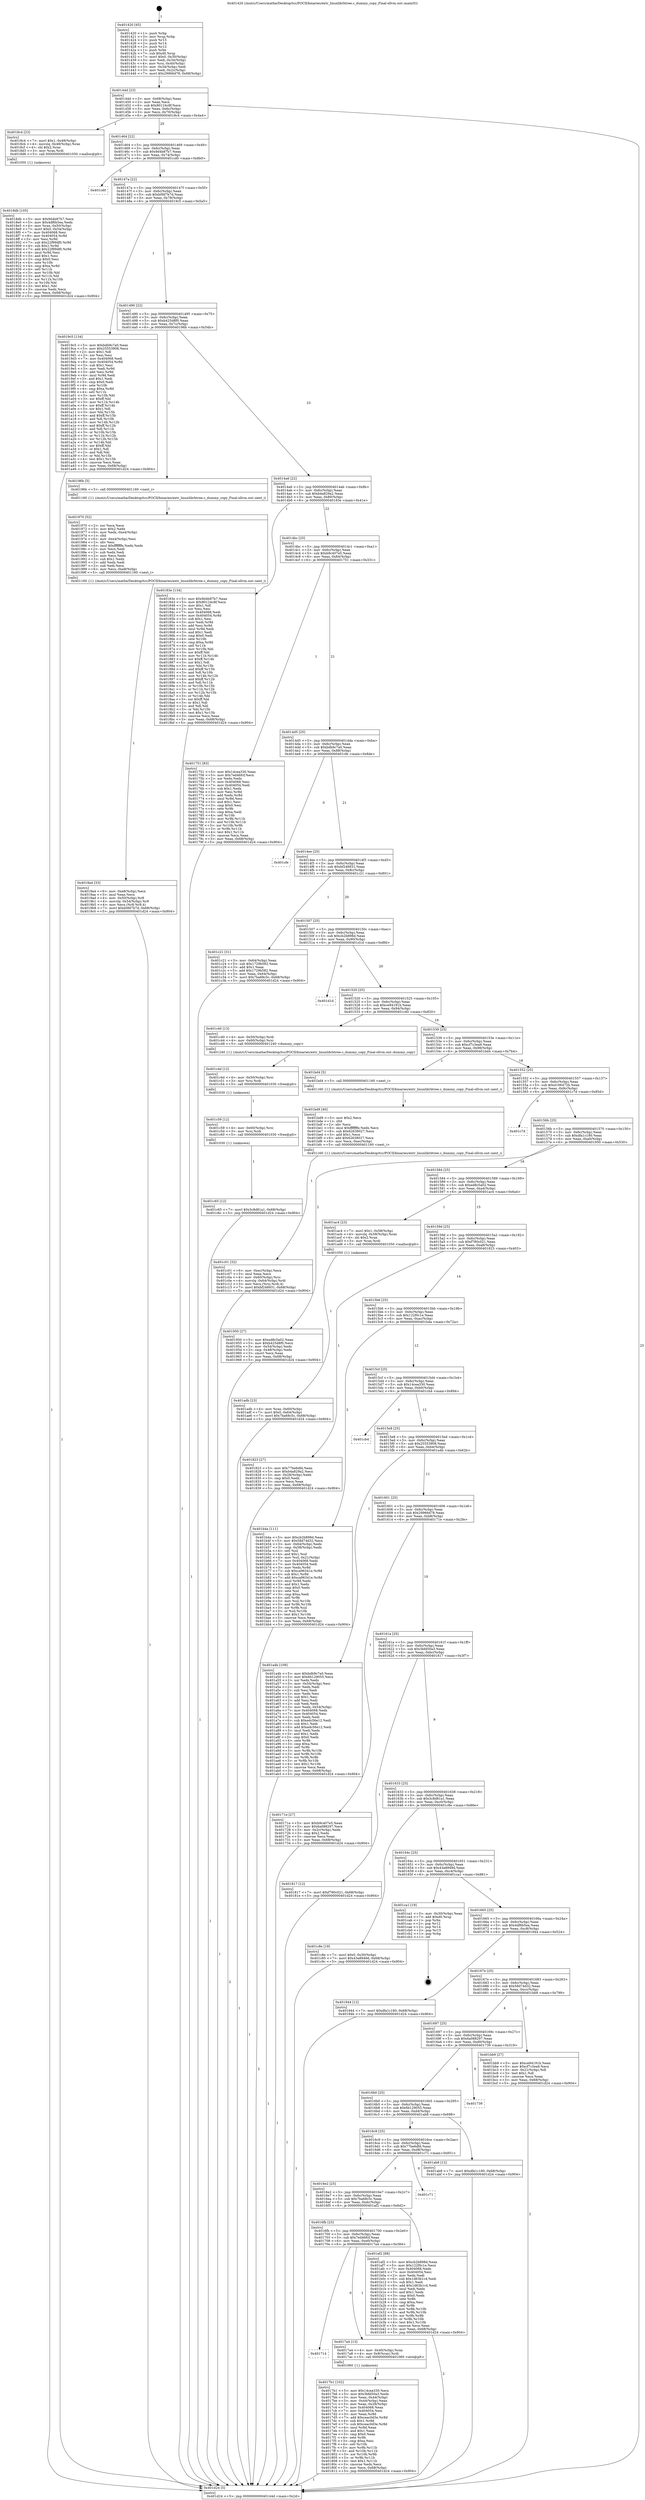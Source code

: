 digraph "0x401420" {
  label = "0x401420 (/mnt/c/Users/mathe/Desktop/tcc/POCII/binaries/extr_linuxlibrbtree.c_dummy_copy_Final-ollvm.out::main(0))"
  labelloc = "t"
  node[shape=record]

  Entry [label="",width=0.3,height=0.3,shape=circle,fillcolor=black,style=filled]
  "0x40144d" [label="{
     0x40144d [23]\l
     | [instrs]\l
     &nbsp;&nbsp;0x40144d \<+3\>: mov -0x68(%rbp),%eax\l
     &nbsp;&nbsp;0x401450 \<+2\>: mov %eax,%ecx\l
     &nbsp;&nbsp;0x401452 \<+6\>: sub $0x80124c8f,%ecx\l
     &nbsp;&nbsp;0x401458 \<+3\>: mov %eax,-0x6c(%rbp)\l
     &nbsp;&nbsp;0x40145b \<+3\>: mov %ecx,-0x70(%rbp)\l
     &nbsp;&nbsp;0x40145e \<+6\>: je 00000000004018c4 \<main+0x4a4\>\l
  }"]
  "0x4018c4" [label="{
     0x4018c4 [23]\l
     | [instrs]\l
     &nbsp;&nbsp;0x4018c4 \<+7\>: movl $0x1,-0x48(%rbp)\l
     &nbsp;&nbsp;0x4018cb \<+4\>: movslq -0x48(%rbp),%rax\l
     &nbsp;&nbsp;0x4018cf \<+4\>: shl $0x2,%rax\l
     &nbsp;&nbsp;0x4018d3 \<+3\>: mov %rax,%rdi\l
     &nbsp;&nbsp;0x4018d6 \<+5\>: call 0000000000401050 \<malloc@plt\>\l
     | [calls]\l
     &nbsp;&nbsp;0x401050 \{1\} (unknown)\l
  }"]
  "0x401464" [label="{
     0x401464 [22]\l
     | [instrs]\l
     &nbsp;&nbsp;0x401464 \<+5\>: jmp 0000000000401469 \<main+0x49\>\l
     &nbsp;&nbsp;0x401469 \<+3\>: mov -0x6c(%rbp),%eax\l
     &nbsp;&nbsp;0x40146c \<+5\>: sub $0x9d4b87b7,%eax\l
     &nbsp;&nbsp;0x401471 \<+3\>: mov %eax,-0x74(%rbp)\l
     &nbsp;&nbsp;0x401474 \<+6\>: je 0000000000401cd0 \<main+0x8b0\>\l
  }"]
  Exit [label="",width=0.3,height=0.3,shape=circle,fillcolor=black,style=filled,peripheries=2]
  "0x401cd0" [label="{
     0x401cd0\l
  }", style=dashed]
  "0x40147a" [label="{
     0x40147a [22]\l
     | [instrs]\l
     &nbsp;&nbsp;0x40147a \<+5\>: jmp 000000000040147f \<main+0x5f\>\l
     &nbsp;&nbsp;0x40147f \<+3\>: mov -0x6c(%rbp),%eax\l
     &nbsp;&nbsp;0x401482 \<+5\>: sub $0xb0fd7b7d,%eax\l
     &nbsp;&nbsp;0x401487 \<+3\>: mov %eax,-0x78(%rbp)\l
     &nbsp;&nbsp;0x40148a \<+6\>: je 00000000004019c5 \<main+0x5a5\>\l
  }"]
  "0x401c65" [label="{
     0x401c65 [12]\l
     | [instrs]\l
     &nbsp;&nbsp;0x401c65 \<+7\>: movl $0x3c8d81a1,-0x68(%rbp)\l
     &nbsp;&nbsp;0x401c6c \<+5\>: jmp 0000000000401d24 \<main+0x904\>\l
  }"]
  "0x4019c5" [label="{
     0x4019c5 [134]\l
     | [instrs]\l
     &nbsp;&nbsp;0x4019c5 \<+5\>: mov $0xbdb9c7a0,%eax\l
     &nbsp;&nbsp;0x4019ca \<+5\>: mov $0x25553908,%ecx\l
     &nbsp;&nbsp;0x4019cf \<+2\>: mov $0x1,%dl\l
     &nbsp;&nbsp;0x4019d1 \<+2\>: xor %esi,%esi\l
     &nbsp;&nbsp;0x4019d3 \<+7\>: mov 0x404068,%edi\l
     &nbsp;&nbsp;0x4019da \<+8\>: mov 0x404054,%r8d\l
     &nbsp;&nbsp;0x4019e2 \<+3\>: sub $0x1,%esi\l
     &nbsp;&nbsp;0x4019e5 \<+3\>: mov %edi,%r9d\l
     &nbsp;&nbsp;0x4019e8 \<+3\>: add %esi,%r9d\l
     &nbsp;&nbsp;0x4019eb \<+4\>: imul %r9d,%edi\l
     &nbsp;&nbsp;0x4019ef \<+3\>: and $0x1,%edi\l
     &nbsp;&nbsp;0x4019f2 \<+3\>: cmp $0x0,%edi\l
     &nbsp;&nbsp;0x4019f5 \<+4\>: sete %r10b\l
     &nbsp;&nbsp;0x4019f9 \<+4\>: cmp $0xa,%r8d\l
     &nbsp;&nbsp;0x4019fd \<+4\>: setl %r11b\l
     &nbsp;&nbsp;0x401a01 \<+3\>: mov %r10b,%bl\l
     &nbsp;&nbsp;0x401a04 \<+3\>: xor $0xff,%bl\l
     &nbsp;&nbsp;0x401a07 \<+3\>: mov %r11b,%r14b\l
     &nbsp;&nbsp;0x401a0a \<+4\>: xor $0xff,%r14b\l
     &nbsp;&nbsp;0x401a0e \<+3\>: xor $0x1,%dl\l
     &nbsp;&nbsp;0x401a11 \<+3\>: mov %bl,%r15b\l
     &nbsp;&nbsp;0x401a14 \<+4\>: and $0xff,%r15b\l
     &nbsp;&nbsp;0x401a18 \<+3\>: and %dl,%r10b\l
     &nbsp;&nbsp;0x401a1b \<+3\>: mov %r14b,%r12b\l
     &nbsp;&nbsp;0x401a1e \<+4\>: and $0xff,%r12b\l
     &nbsp;&nbsp;0x401a22 \<+3\>: and %dl,%r11b\l
     &nbsp;&nbsp;0x401a25 \<+3\>: or %r10b,%r15b\l
     &nbsp;&nbsp;0x401a28 \<+3\>: or %r11b,%r12b\l
     &nbsp;&nbsp;0x401a2b \<+3\>: xor %r12b,%r15b\l
     &nbsp;&nbsp;0x401a2e \<+3\>: or %r14b,%bl\l
     &nbsp;&nbsp;0x401a31 \<+3\>: xor $0xff,%bl\l
     &nbsp;&nbsp;0x401a34 \<+3\>: or $0x1,%dl\l
     &nbsp;&nbsp;0x401a37 \<+2\>: and %dl,%bl\l
     &nbsp;&nbsp;0x401a39 \<+3\>: or %bl,%r15b\l
     &nbsp;&nbsp;0x401a3c \<+4\>: test $0x1,%r15b\l
     &nbsp;&nbsp;0x401a40 \<+3\>: cmovne %ecx,%eax\l
     &nbsp;&nbsp;0x401a43 \<+3\>: mov %eax,-0x68(%rbp)\l
     &nbsp;&nbsp;0x401a46 \<+5\>: jmp 0000000000401d24 \<main+0x904\>\l
  }"]
  "0x401490" [label="{
     0x401490 [22]\l
     | [instrs]\l
     &nbsp;&nbsp;0x401490 \<+5\>: jmp 0000000000401495 \<main+0x75\>\l
     &nbsp;&nbsp;0x401495 \<+3\>: mov -0x6c(%rbp),%eax\l
     &nbsp;&nbsp;0x401498 \<+5\>: sub $0xb425d8f0,%eax\l
     &nbsp;&nbsp;0x40149d \<+3\>: mov %eax,-0x7c(%rbp)\l
     &nbsp;&nbsp;0x4014a0 \<+6\>: je 000000000040196b \<main+0x54b\>\l
  }"]
  "0x401c59" [label="{
     0x401c59 [12]\l
     | [instrs]\l
     &nbsp;&nbsp;0x401c59 \<+4\>: mov -0x60(%rbp),%rsi\l
     &nbsp;&nbsp;0x401c5d \<+3\>: mov %rsi,%rdi\l
     &nbsp;&nbsp;0x401c60 \<+5\>: call 0000000000401030 \<free@plt\>\l
     | [calls]\l
     &nbsp;&nbsp;0x401030 \{1\} (unknown)\l
  }"]
  "0x40196b" [label="{
     0x40196b [5]\l
     | [instrs]\l
     &nbsp;&nbsp;0x40196b \<+5\>: call 0000000000401160 \<next_i\>\l
     | [calls]\l
     &nbsp;&nbsp;0x401160 \{1\} (/mnt/c/Users/mathe/Desktop/tcc/POCII/binaries/extr_linuxlibrbtree.c_dummy_copy_Final-ollvm.out::next_i)\l
  }"]
  "0x4014a6" [label="{
     0x4014a6 [22]\l
     | [instrs]\l
     &nbsp;&nbsp;0x4014a6 \<+5\>: jmp 00000000004014ab \<main+0x8b\>\l
     &nbsp;&nbsp;0x4014ab \<+3\>: mov -0x6c(%rbp),%eax\l
     &nbsp;&nbsp;0x4014ae \<+5\>: sub $0xb4a829a2,%eax\l
     &nbsp;&nbsp;0x4014b3 \<+3\>: mov %eax,-0x80(%rbp)\l
     &nbsp;&nbsp;0x4014b6 \<+6\>: je 000000000040183e \<main+0x41e\>\l
  }"]
  "0x401c4d" [label="{
     0x401c4d [12]\l
     | [instrs]\l
     &nbsp;&nbsp;0x401c4d \<+4\>: mov -0x50(%rbp),%rsi\l
     &nbsp;&nbsp;0x401c51 \<+3\>: mov %rsi,%rdi\l
     &nbsp;&nbsp;0x401c54 \<+5\>: call 0000000000401030 \<free@plt\>\l
     | [calls]\l
     &nbsp;&nbsp;0x401030 \{1\} (unknown)\l
  }"]
  "0x40183e" [label="{
     0x40183e [134]\l
     | [instrs]\l
     &nbsp;&nbsp;0x40183e \<+5\>: mov $0x9d4b87b7,%eax\l
     &nbsp;&nbsp;0x401843 \<+5\>: mov $0x80124c8f,%ecx\l
     &nbsp;&nbsp;0x401848 \<+2\>: mov $0x1,%dl\l
     &nbsp;&nbsp;0x40184a \<+2\>: xor %esi,%esi\l
     &nbsp;&nbsp;0x40184c \<+7\>: mov 0x404068,%edi\l
     &nbsp;&nbsp;0x401853 \<+8\>: mov 0x404054,%r8d\l
     &nbsp;&nbsp;0x40185b \<+3\>: sub $0x1,%esi\l
     &nbsp;&nbsp;0x40185e \<+3\>: mov %edi,%r9d\l
     &nbsp;&nbsp;0x401861 \<+3\>: add %esi,%r9d\l
     &nbsp;&nbsp;0x401864 \<+4\>: imul %r9d,%edi\l
     &nbsp;&nbsp;0x401868 \<+3\>: and $0x1,%edi\l
     &nbsp;&nbsp;0x40186b \<+3\>: cmp $0x0,%edi\l
     &nbsp;&nbsp;0x40186e \<+4\>: sete %r10b\l
     &nbsp;&nbsp;0x401872 \<+4\>: cmp $0xa,%r8d\l
     &nbsp;&nbsp;0x401876 \<+4\>: setl %r11b\l
     &nbsp;&nbsp;0x40187a \<+3\>: mov %r10b,%bl\l
     &nbsp;&nbsp;0x40187d \<+3\>: xor $0xff,%bl\l
     &nbsp;&nbsp;0x401880 \<+3\>: mov %r11b,%r14b\l
     &nbsp;&nbsp;0x401883 \<+4\>: xor $0xff,%r14b\l
     &nbsp;&nbsp;0x401887 \<+3\>: xor $0x1,%dl\l
     &nbsp;&nbsp;0x40188a \<+3\>: mov %bl,%r15b\l
     &nbsp;&nbsp;0x40188d \<+4\>: and $0xff,%r15b\l
     &nbsp;&nbsp;0x401891 \<+3\>: and %dl,%r10b\l
     &nbsp;&nbsp;0x401894 \<+3\>: mov %r14b,%r12b\l
     &nbsp;&nbsp;0x401897 \<+4\>: and $0xff,%r12b\l
     &nbsp;&nbsp;0x40189b \<+3\>: and %dl,%r11b\l
     &nbsp;&nbsp;0x40189e \<+3\>: or %r10b,%r15b\l
     &nbsp;&nbsp;0x4018a1 \<+3\>: or %r11b,%r12b\l
     &nbsp;&nbsp;0x4018a4 \<+3\>: xor %r12b,%r15b\l
     &nbsp;&nbsp;0x4018a7 \<+3\>: or %r14b,%bl\l
     &nbsp;&nbsp;0x4018aa \<+3\>: xor $0xff,%bl\l
     &nbsp;&nbsp;0x4018ad \<+3\>: or $0x1,%dl\l
     &nbsp;&nbsp;0x4018b0 \<+2\>: and %dl,%bl\l
     &nbsp;&nbsp;0x4018b2 \<+3\>: or %bl,%r15b\l
     &nbsp;&nbsp;0x4018b5 \<+4\>: test $0x1,%r15b\l
     &nbsp;&nbsp;0x4018b9 \<+3\>: cmovne %ecx,%eax\l
     &nbsp;&nbsp;0x4018bc \<+3\>: mov %eax,-0x68(%rbp)\l
     &nbsp;&nbsp;0x4018bf \<+5\>: jmp 0000000000401d24 \<main+0x904\>\l
  }"]
  "0x4014bc" [label="{
     0x4014bc [25]\l
     | [instrs]\l
     &nbsp;&nbsp;0x4014bc \<+5\>: jmp 00000000004014c1 \<main+0xa1\>\l
     &nbsp;&nbsp;0x4014c1 \<+3\>: mov -0x6c(%rbp),%eax\l
     &nbsp;&nbsp;0x4014c4 \<+5\>: sub $0xb9c407e5,%eax\l
     &nbsp;&nbsp;0x4014c9 \<+6\>: mov %eax,-0x84(%rbp)\l
     &nbsp;&nbsp;0x4014cf \<+6\>: je 0000000000401751 \<main+0x331\>\l
  }"]
  "0x401c01" [label="{
     0x401c01 [32]\l
     | [instrs]\l
     &nbsp;&nbsp;0x401c01 \<+6\>: mov -0xec(%rbp),%ecx\l
     &nbsp;&nbsp;0x401c07 \<+3\>: imul %eax,%ecx\l
     &nbsp;&nbsp;0x401c0a \<+4\>: mov -0x60(%rbp),%rsi\l
     &nbsp;&nbsp;0x401c0e \<+4\>: movslq -0x64(%rbp),%rdi\l
     &nbsp;&nbsp;0x401c12 \<+3\>: mov %ecx,(%rsi,%rdi,4)\l
     &nbsp;&nbsp;0x401c15 \<+7\>: movl $0xbf248931,-0x68(%rbp)\l
     &nbsp;&nbsp;0x401c1c \<+5\>: jmp 0000000000401d24 \<main+0x904\>\l
  }"]
  "0x401751" [label="{
     0x401751 [83]\l
     | [instrs]\l
     &nbsp;&nbsp;0x401751 \<+5\>: mov $0x14cea330,%eax\l
     &nbsp;&nbsp;0x401756 \<+5\>: mov $0x7ed46fcf,%ecx\l
     &nbsp;&nbsp;0x40175b \<+2\>: xor %edx,%edx\l
     &nbsp;&nbsp;0x40175d \<+7\>: mov 0x404068,%esi\l
     &nbsp;&nbsp;0x401764 \<+7\>: mov 0x404054,%edi\l
     &nbsp;&nbsp;0x40176b \<+3\>: sub $0x1,%edx\l
     &nbsp;&nbsp;0x40176e \<+3\>: mov %esi,%r8d\l
     &nbsp;&nbsp;0x401771 \<+3\>: add %edx,%r8d\l
     &nbsp;&nbsp;0x401774 \<+4\>: imul %r8d,%esi\l
     &nbsp;&nbsp;0x401778 \<+3\>: and $0x1,%esi\l
     &nbsp;&nbsp;0x40177b \<+3\>: cmp $0x0,%esi\l
     &nbsp;&nbsp;0x40177e \<+4\>: sete %r9b\l
     &nbsp;&nbsp;0x401782 \<+3\>: cmp $0xa,%edi\l
     &nbsp;&nbsp;0x401785 \<+4\>: setl %r10b\l
     &nbsp;&nbsp;0x401789 \<+3\>: mov %r9b,%r11b\l
     &nbsp;&nbsp;0x40178c \<+3\>: and %r10b,%r11b\l
     &nbsp;&nbsp;0x40178f \<+3\>: xor %r10b,%r9b\l
     &nbsp;&nbsp;0x401792 \<+3\>: or %r9b,%r11b\l
     &nbsp;&nbsp;0x401795 \<+4\>: test $0x1,%r11b\l
     &nbsp;&nbsp;0x401799 \<+3\>: cmovne %ecx,%eax\l
     &nbsp;&nbsp;0x40179c \<+3\>: mov %eax,-0x68(%rbp)\l
     &nbsp;&nbsp;0x40179f \<+5\>: jmp 0000000000401d24 \<main+0x904\>\l
  }"]
  "0x4014d5" [label="{
     0x4014d5 [25]\l
     | [instrs]\l
     &nbsp;&nbsp;0x4014d5 \<+5\>: jmp 00000000004014da \<main+0xba\>\l
     &nbsp;&nbsp;0x4014da \<+3\>: mov -0x6c(%rbp),%eax\l
     &nbsp;&nbsp;0x4014dd \<+5\>: sub $0xbdb9c7a0,%eax\l
     &nbsp;&nbsp;0x4014e2 \<+6\>: mov %eax,-0x88(%rbp)\l
     &nbsp;&nbsp;0x4014e8 \<+6\>: je 0000000000401cfe \<main+0x8de\>\l
  }"]
  "0x401bd9" [label="{
     0x401bd9 [40]\l
     | [instrs]\l
     &nbsp;&nbsp;0x401bd9 \<+5\>: mov $0x2,%ecx\l
     &nbsp;&nbsp;0x401bde \<+1\>: cltd\l
     &nbsp;&nbsp;0x401bdf \<+2\>: idiv %ecx\l
     &nbsp;&nbsp;0x401be1 \<+6\>: imul $0xfffffffe,%edx,%ecx\l
     &nbsp;&nbsp;0x401be7 \<+6\>: sub $0x62638027,%ecx\l
     &nbsp;&nbsp;0x401bed \<+3\>: add $0x1,%ecx\l
     &nbsp;&nbsp;0x401bf0 \<+6\>: add $0x62638027,%ecx\l
     &nbsp;&nbsp;0x401bf6 \<+6\>: mov %ecx,-0xec(%rbp)\l
     &nbsp;&nbsp;0x401bfc \<+5\>: call 0000000000401160 \<next_i\>\l
     | [calls]\l
     &nbsp;&nbsp;0x401160 \{1\} (/mnt/c/Users/mathe/Desktop/tcc/POCII/binaries/extr_linuxlibrbtree.c_dummy_copy_Final-ollvm.out::next_i)\l
  }"]
  "0x401cfe" [label="{
     0x401cfe\l
  }", style=dashed]
  "0x4014ee" [label="{
     0x4014ee [25]\l
     | [instrs]\l
     &nbsp;&nbsp;0x4014ee \<+5\>: jmp 00000000004014f3 \<main+0xd3\>\l
     &nbsp;&nbsp;0x4014f3 \<+3\>: mov -0x6c(%rbp),%eax\l
     &nbsp;&nbsp;0x4014f6 \<+5\>: sub $0xbf248931,%eax\l
     &nbsp;&nbsp;0x4014fb \<+6\>: mov %eax,-0x8c(%rbp)\l
     &nbsp;&nbsp;0x401501 \<+6\>: je 0000000000401c21 \<main+0x801\>\l
  }"]
  "0x401adb" [label="{
     0x401adb [23]\l
     | [instrs]\l
     &nbsp;&nbsp;0x401adb \<+4\>: mov %rax,-0x60(%rbp)\l
     &nbsp;&nbsp;0x401adf \<+7\>: movl $0x0,-0x64(%rbp)\l
     &nbsp;&nbsp;0x401ae6 \<+7\>: movl $0x7ba68c5c,-0x68(%rbp)\l
     &nbsp;&nbsp;0x401aed \<+5\>: jmp 0000000000401d24 \<main+0x904\>\l
  }"]
  "0x401c21" [label="{
     0x401c21 [31]\l
     | [instrs]\l
     &nbsp;&nbsp;0x401c21 \<+3\>: mov -0x64(%rbp),%eax\l
     &nbsp;&nbsp;0x401c24 \<+5\>: sub $0x1729b582,%eax\l
     &nbsp;&nbsp;0x401c29 \<+3\>: add $0x1,%eax\l
     &nbsp;&nbsp;0x401c2c \<+5\>: add $0x1729b582,%eax\l
     &nbsp;&nbsp;0x401c31 \<+3\>: mov %eax,-0x64(%rbp)\l
     &nbsp;&nbsp;0x401c34 \<+7\>: movl $0x7ba68c5c,-0x68(%rbp)\l
     &nbsp;&nbsp;0x401c3b \<+5\>: jmp 0000000000401d24 \<main+0x904\>\l
  }"]
  "0x401507" [label="{
     0x401507 [25]\l
     | [instrs]\l
     &nbsp;&nbsp;0x401507 \<+5\>: jmp 000000000040150c \<main+0xec\>\l
     &nbsp;&nbsp;0x40150c \<+3\>: mov -0x6c(%rbp),%eax\l
     &nbsp;&nbsp;0x40150f \<+5\>: sub $0xcb2b898d,%eax\l
     &nbsp;&nbsp;0x401514 \<+6\>: mov %eax,-0x90(%rbp)\l
     &nbsp;&nbsp;0x40151a \<+6\>: je 0000000000401d1d \<main+0x8fd\>\l
  }"]
  "0x4019a4" [label="{
     0x4019a4 [33]\l
     | [instrs]\l
     &nbsp;&nbsp;0x4019a4 \<+6\>: mov -0xe8(%rbp),%ecx\l
     &nbsp;&nbsp;0x4019aa \<+3\>: imul %eax,%ecx\l
     &nbsp;&nbsp;0x4019ad \<+4\>: mov -0x50(%rbp),%r8\l
     &nbsp;&nbsp;0x4019b1 \<+4\>: movslq -0x54(%rbp),%r9\l
     &nbsp;&nbsp;0x4019b5 \<+4\>: mov %ecx,(%r8,%r9,4)\l
     &nbsp;&nbsp;0x4019b9 \<+7\>: movl $0xb0fd7b7d,-0x68(%rbp)\l
     &nbsp;&nbsp;0x4019c0 \<+5\>: jmp 0000000000401d24 \<main+0x904\>\l
  }"]
  "0x401d1d" [label="{
     0x401d1d\l
  }", style=dashed]
  "0x401520" [label="{
     0x401520 [25]\l
     | [instrs]\l
     &nbsp;&nbsp;0x401520 \<+5\>: jmp 0000000000401525 \<main+0x105\>\l
     &nbsp;&nbsp;0x401525 \<+3\>: mov -0x6c(%rbp),%eax\l
     &nbsp;&nbsp;0x401528 \<+5\>: sub $0xce94191b,%eax\l
     &nbsp;&nbsp;0x40152d \<+6\>: mov %eax,-0x94(%rbp)\l
     &nbsp;&nbsp;0x401533 \<+6\>: je 0000000000401c40 \<main+0x820\>\l
  }"]
  "0x401970" [label="{
     0x401970 [52]\l
     | [instrs]\l
     &nbsp;&nbsp;0x401970 \<+2\>: xor %ecx,%ecx\l
     &nbsp;&nbsp;0x401972 \<+5\>: mov $0x2,%edx\l
     &nbsp;&nbsp;0x401977 \<+6\>: mov %edx,-0xe4(%rbp)\l
     &nbsp;&nbsp;0x40197d \<+1\>: cltd\l
     &nbsp;&nbsp;0x40197e \<+6\>: mov -0xe4(%rbp),%esi\l
     &nbsp;&nbsp;0x401984 \<+2\>: idiv %esi\l
     &nbsp;&nbsp;0x401986 \<+6\>: imul $0xfffffffe,%edx,%edx\l
     &nbsp;&nbsp;0x40198c \<+2\>: mov %ecx,%edi\l
     &nbsp;&nbsp;0x40198e \<+2\>: sub %edx,%edi\l
     &nbsp;&nbsp;0x401990 \<+2\>: mov %ecx,%edx\l
     &nbsp;&nbsp;0x401992 \<+3\>: sub $0x1,%edx\l
     &nbsp;&nbsp;0x401995 \<+2\>: add %edx,%edi\l
     &nbsp;&nbsp;0x401997 \<+2\>: sub %edi,%ecx\l
     &nbsp;&nbsp;0x401999 \<+6\>: mov %ecx,-0xe8(%rbp)\l
     &nbsp;&nbsp;0x40199f \<+5\>: call 0000000000401160 \<next_i\>\l
     | [calls]\l
     &nbsp;&nbsp;0x401160 \{1\} (/mnt/c/Users/mathe/Desktop/tcc/POCII/binaries/extr_linuxlibrbtree.c_dummy_copy_Final-ollvm.out::next_i)\l
  }"]
  "0x401c40" [label="{
     0x401c40 [13]\l
     | [instrs]\l
     &nbsp;&nbsp;0x401c40 \<+4\>: mov -0x50(%rbp),%rdi\l
     &nbsp;&nbsp;0x401c44 \<+4\>: mov -0x60(%rbp),%rsi\l
     &nbsp;&nbsp;0x401c48 \<+5\>: call 0000000000401240 \<dummy_copy\>\l
     | [calls]\l
     &nbsp;&nbsp;0x401240 \{1\} (/mnt/c/Users/mathe/Desktop/tcc/POCII/binaries/extr_linuxlibrbtree.c_dummy_copy_Final-ollvm.out::dummy_copy)\l
  }"]
  "0x401539" [label="{
     0x401539 [25]\l
     | [instrs]\l
     &nbsp;&nbsp;0x401539 \<+5\>: jmp 000000000040153e \<main+0x11e\>\l
     &nbsp;&nbsp;0x40153e \<+3\>: mov -0x6c(%rbp),%eax\l
     &nbsp;&nbsp;0x401541 \<+5\>: sub $0xcf7c3ea9,%eax\l
     &nbsp;&nbsp;0x401546 \<+6\>: mov %eax,-0x98(%rbp)\l
     &nbsp;&nbsp;0x40154c \<+6\>: je 0000000000401bd4 \<main+0x7b4\>\l
  }"]
  "0x4018db" [label="{
     0x4018db [105]\l
     | [instrs]\l
     &nbsp;&nbsp;0x4018db \<+5\>: mov $0x9d4b87b7,%ecx\l
     &nbsp;&nbsp;0x4018e0 \<+5\>: mov $0x4df6b5ea,%edx\l
     &nbsp;&nbsp;0x4018e5 \<+4\>: mov %rax,-0x50(%rbp)\l
     &nbsp;&nbsp;0x4018e9 \<+7\>: movl $0x0,-0x54(%rbp)\l
     &nbsp;&nbsp;0x4018f0 \<+7\>: mov 0x404068,%esi\l
     &nbsp;&nbsp;0x4018f7 \<+8\>: mov 0x404054,%r8d\l
     &nbsp;&nbsp;0x4018ff \<+3\>: mov %esi,%r9d\l
     &nbsp;&nbsp;0x401902 \<+7\>: sub $0x22f99df0,%r9d\l
     &nbsp;&nbsp;0x401909 \<+4\>: sub $0x1,%r9d\l
     &nbsp;&nbsp;0x40190d \<+7\>: add $0x22f99df0,%r9d\l
     &nbsp;&nbsp;0x401914 \<+4\>: imul %r9d,%esi\l
     &nbsp;&nbsp;0x401918 \<+3\>: and $0x1,%esi\l
     &nbsp;&nbsp;0x40191b \<+3\>: cmp $0x0,%esi\l
     &nbsp;&nbsp;0x40191e \<+4\>: sete %r10b\l
     &nbsp;&nbsp;0x401922 \<+4\>: cmp $0xa,%r8d\l
     &nbsp;&nbsp;0x401926 \<+4\>: setl %r11b\l
     &nbsp;&nbsp;0x40192a \<+3\>: mov %r10b,%bl\l
     &nbsp;&nbsp;0x40192d \<+3\>: and %r11b,%bl\l
     &nbsp;&nbsp;0x401930 \<+3\>: xor %r11b,%r10b\l
     &nbsp;&nbsp;0x401933 \<+3\>: or %r10b,%bl\l
     &nbsp;&nbsp;0x401936 \<+3\>: test $0x1,%bl\l
     &nbsp;&nbsp;0x401939 \<+3\>: cmovne %edx,%ecx\l
     &nbsp;&nbsp;0x40193c \<+3\>: mov %ecx,-0x68(%rbp)\l
     &nbsp;&nbsp;0x40193f \<+5\>: jmp 0000000000401d24 \<main+0x904\>\l
  }"]
  "0x401bd4" [label="{
     0x401bd4 [5]\l
     | [instrs]\l
     &nbsp;&nbsp;0x401bd4 \<+5\>: call 0000000000401160 \<next_i\>\l
     | [calls]\l
     &nbsp;&nbsp;0x401160 \{1\} (/mnt/c/Users/mathe/Desktop/tcc/POCII/binaries/extr_linuxlibrbtree.c_dummy_copy_Final-ollvm.out::next_i)\l
  }"]
  "0x401552" [label="{
     0x401552 [25]\l
     | [instrs]\l
     &nbsp;&nbsp;0x401552 \<+5\>: jmp 0000000000401557 \<main+0x137\>\l
     &nbsp;&nbsp;0x401557 \<+3\>: mov -0x6c(%rbp),%eax\l
     &nbsp;&nbsp;0x40155a \<+5\>: sub $0xd166472b,%eax\l
     &nbsp;&nbsp;0x40155f \<+6\>: mov %eax,-0x9c(%rbp)\l
     &nbsp;&nbsp;0x401565 \<+6\>: je 0000000000401c7d \<main+0x85d\>\l
  }"]
  "0x4017b1" [label="{
     0x4017b1 [102]\l
     | [instrs]\l
     &nbsp;&nbsp;0x4017b1 \<+5\>: mov $0x14cea330,%ecx\l
     &nbsp;&nbsp;0x4017b6 \<+5\>: mov $0x3bfd50a3,%edx\l
     &nbsp;&nbsp;0x4017bb \<+3\>: mov %eax,-0x44(%rbp)\l
     &nbsp;&nbsp;0x4017be \<+3\>: mov -0x44(%rbp),%eax\l
     &nbsp;&nbsp;0x4017c1 \<+3\>: mov %eax,-0x28(%rbp)\l
     &nbsp;&nbsp;0x4017c4 \<+7\>: mov 0x404068,%eax\l
     &nbsp;&nbsp;0x4017cb \<+7\>: mov 0x404054,%esi\l
     &nbsp;&nbsp;0x4017d2 \<+3\>: mov %eax,%r8d\l
     &nbsp;&nbsp;0x4017d5 \<+7\>: add $0xceac0d3e,%r8d\l
     &nbsp;&nbsp;0x4017dc \<+4\>: sub $0x1,%r8d\l
     &nbsp;&nbsp;0x4017e0 \<+7\>: sub $0xceac0d3e,%r8d\l
     &nbsp;&nbsp;0x4017e7 \<+4\>: imul %r8d,%eax\l
     &nbsp;&nbsp;0x4017eb \<+3\>: and $0x1,%eax\l
     &nbsp;&nbsp;0x4017ee \<+3\>: cmp $0x0,%eax\l
     &nbsp;&nbsp;0x4017f1 \<+4\>: sete %r9b\l
     &nbsp;&nbsp;0x4017f5 \<+3\>: cmp $0xa,%esi\l
     &nbsp;&nbsp;0x4017f8 \<+4\>: setl %r10b\l
     &nbsp;&nbsp;0x4017fc \<+3\>: mov %r9b,%r11b\l
     &nbsp;&nbsp;0x4017ff \<+3\>: and %r10b,%r11b\l
     &nbsp;&nbsp;0x401802 \<+3\>: xor %r10b,%r9b\l
     &nbsp;&nbsp;0x401805 \<+3\>: or %r9b,%r11b\l
     &nbsp;&nbsp;0x401808 \<+4\>: test $0x1,%r11b\l
     &nbsp;&nbsp;0x40180c \<+3\>: cmovne %edx,%ecx\l
     &nbsp;&nbsp;0x40180f \<+3\>: mov %ecx,-0x68(%rbp)\l
     &nbsp;&nbsp;0x401812 \<+5\>: jmp 0000000000401d24 \<main+0x904\>\l
  }"]
  "0x401c7d" [label="{
     0x401c7d\l
  }", style=dashed]
  "0x40156b" [label="{
     0x40156b [25]\l
     | [instrs]\l
     &nbsp;&nbsp;0x40156b \<+5\>: jmp 0000000000401570 \<main+0x150\>\l
     &nbsp;&nbsp;0x401570 \<+3\>: mov -0x6c(%rbp),%eax\l
     &nbsp;&nbsp;0x401573 \<+5\>: sub $0xdfa1c180,%eax\l
     &nbsp;&nbsp;0x401578 \<+6\>: mov %eax,-0xa0(%rbp)\l
     &nbsp;&nbsp;0x40157e \<+6\>: je 0000000000401950 \<main+0x530\>\l
  }"]
  "0x401714" [label="{
     0x401714\l
  }", style=dashed]
  "0x401950" [label="{
     0x401950 [27]\l
     | [instrs]\l
     &nbsp;&nbsp;0x401950 \<+5\>: mov $0xed8c5a02,%eax\l
     &nbsp;&nbsp;0x401955 \<+5\>: mov $0xb425d8f0,%ecx\l
     &nbsp;&nbsp;0x40195a \<+3\>: mov -0x54(%rbp),%edx\l
     &nbsp;&nbsp;0x40195d \<+3\>: cmp -0x48(%rbp),%edx\l
     &nbsp;&nbsp;0x401960 \<+3\>: cmovl %ecx,%eax\l
     &nbsp;&nbsp;0x401963 \<+3\>: mov %eax,-0x68(%rbp)\l
     &nbsp;&nbsp;0x401966 \<+5\>: jmp 0000000000401d24 \<main+0x904\>\l
  }"]
  "0x401584" [label="{
     0x401584 [25]\l
     | [instrs]\l
     &nbsp;&nbsp;0x401584 \<+5\>: jmp 0000000000401589 \<main+0x169\>\l
     &nbsp;&nbsp;0x401589 \<+3\>: mov -0x6c(%rbp),%eax\l
     &nbsp;&nbsp;0x40158c \<+5\>: sub $0xed8c5a02,%eax\l
     &nbsp;&nbsp;0x401591 \<+6\>: mov %eax,-0xa4(%rbp)\l
     &nbsp;&nbsp;0x401597 \<+6\>: je 0000000000401ac4 \<main+0x6a4\>\l
  }"]
  "0x4017a4" [label="{
     0x4017a4 [13]\l
     | [instrs]\l
     &nbsp;&nbsp;0x4017a4 \<+4\>: mov -0x40(%rbp),%rax\l
     &nbsp;&nbsp;0x4017a8 \<+4\>: mov 0x8(%rax),%rdi\l
     &nbsp;&nbsp;0x4017ac \<+5\>: call 0000000000401060 \<atoi@plt\>\l
     | [calls]\l
     &nbsp;&nbsp;0x401060 \{1\} (unknown)\l
  }"]
  "0x401ac4" [label="{
     0x401ac4 [23]\l
     | [instrs]\l
     &nbsp;&nbsp;0x401ac4 \<+7\>: movl $0x1,-0x58(%rbp)\l
     &nbsp;&nbsp;0x401acb \<+4\>: movslq -0x58(%rbp),%rax\l
     &nbsp;&nbsp;0x401acf \<+4\>: shl $0x2,%rax\l
     &nbsp;&nbsp;0x401ad3 \<+3\>: mov %rax,%rdi\l
     &nbsp;&nbsp;0x401ad6 \<+5\>: call 0000000000401050 \<malloc@plt\>\l
     | [calls]\l
     &nbsp;&nbsp;0x401050 \{1\} (unknown)\l
  }"]
  "0x40159d" [label="{
     0x40159d [25]\l
     | [instrs]\l
     &nbsp;&nbsp;0x40159d \<+5\>: jmp 00000000004015a2 \<main+0x182\>\l
     &nbsp;&nbsp;0x4015a2 \<+3\>: mov -0x6c(%rbp),%eax\l
     &nbsp;&nbsp;0x4015a5 \<+5\>: sub $0xf780c021,%eax\l
     &nbsp;&nbsp;0x4015aa \<+6\>: mov %eax,-0xa8(%rbp)\l
     &nbsp;&nbsp;0x4015b0 \<+6\>: je 0000000000401823 \<main+0x403\>\l
  }"]
  "0x4016fb" [label="{
     0x4016fb [25]\l
     | [instrs]\l
     &nbsp;&nbsp;0x4016fb \<+5\>: jmp 0000000000401700 \<main+0x2e0\>\l
     &nbsp;&nbsp;0x401700 \<+3\>: mov -0x6c(%rbp),%eax\l
     &nbsp;&nbsp;0x401703 \<+5\>: sub $0x7ed46fcf,%eax\l
     &nbsp;&nbsp;0x401708 \<+6\>: mov %eax,-0xe0(%rbp)\l
     &nbsp;&nbsp;0x40170e \<+6\>: je 00000000004017a4 \<main+0x384\>\l
  }"]
  "0x401823" [label="{
     0x401823 [27]\l
     | [instrs]\l
     &nbsp;&nbsp;0x401823 \<+5\>: mov $0x77be6dfd,%eax\l
     &nbsp;&nbsp;0x401828 \<+5\>: mov $0xb4a829a2,%ecx\l
     &nbsp;&nbsp;0x40182d \<+3\>: mov -0x28(%rbp),%edx\l
     &nbsp;&nbsp;0x401830 \<+3\>: cmp $0x0,%edx\l
     &nbsp;&nbsp;0x401833 \<+3\>: cmove %ecx,%eax\l
     &nbsp;&nbsp;0x401836 \<+3\>: mov %eax,-0x68(%rbp)\l
     &nbsp;&nbsp;0x401839 \<+5\>: jmp 0000000000401d24 \<main+0x904\>\l
  }"]
  "0x4015b6" [label="{
     0x4015b6 [25]\l
     | [instrs]\l
     &nbsp;&nbsp;0x4015b6 \<+5\>: jmp 00000000004015bb \<main+0x19b\>\l
     &nbsp;&nbsp;0x4015bb \<+3\>: mov -0x6c(%rbp),%eax\l
     &nbsp;&nbsp;0x4015be \<+5\>: sub $0x122f0c1e,%eax\l
     &nbsp;&nbsp;0x4015c3 \<+6\>: mov %eax,-0xac(%rbp)\l
     &nbsp;&nbsp;0x4015c9 \<+6\>: je 0000000000401b4a \<main+0x72a\>\l
  }"]
  "0x401af2" [label="{
     0x401af2 [88]\l
     | [instrs]\l
     &nbsp;&nbsp;0x401af2 \<+5\>: mov $0xcb2b898d,%eax\l
     &nbsp;&nbsp;0x401af7 \<+5\>: mov $0x122f0c1e,%ecx\l
     &nbsp;&nbsp;0x401afc \<+7\>: mov 0x404068,%edx\l
     &nbsp;&nbsp;0x401b03 \<+7\>: mov 0x404054,%esi\l
     &nbsp;&nbsp;0x401b0a \<+2\>: mov %edx,%edi\l
     &nbsp;&nbsp;0x401b0c \<+6\>: sub $0x1d63b1c4,%edi\l
     &nbsp;&nbsp;0x401b12 \<+3\>: sub $0x1,%edi\l
     &nbsp;&nbsp;0x401b15 \<+6\>: add $0x1d63b1c4,%edi\l
     &nbsp;&nbsp;0x401b1b \<+3\>: imul %edi,%edx\l
     &nbsp;&nbsp;0x401b1e \<+3\>: and $0x1,%edx\l
     &nbsp;&nbsp;0x401b21 \<+3\>: cmp $0x0,%edx\l
     &nbsp;&nbsp;0x401b24 \<+4\>: sete %r8b\l
     &nbsp;&nbsp;0x401b28 \<+3\>: cmp $0xa,%esi\l
     &nbsp;&nbsp;0x401b2b \<+4\>: setl %r9b\l
     &nbsp;&nbsp;0x401b2f \<+3\>: mov %r8b,%r10b\l
     &nbsp;&nbsp;0x401b32 \<+3\>: and %r9b,%r10b\l
     &nbsp;&nbsp;0x401b35 \<+3\>: xor %r9b,%r8b\l
     &nbsp;&nbsp;0x401b38 \<+3\>: or %r8b,%r10b\l
     &nbsp;&nbsp;0x401b3b \<+4\>: test $0x1,%r10b\l
     &nbsp;&nbsp;0x401b3f \<+3\>: cmovne %ecx,%eax\l
     &nbsp;&nbsp;0x401b42 \<+3\>: mov %eax,-0x68(%rbp)\l
     &nbsp;&nbsp;0x401b45 \<+5\>: jmp 0000000000401d24 \<main+0x904\>\l
  }"]
  "0x401b4a" [label="{
     0x401b4a [111]\l
     | [instrs]\l
     &nbsp;&nbsp;0x401b4a \<+5\>: mov $0xcb2b898d,%eax\l
     &nbsp;&nbsp;0x401b4f \<+5\>: mov $0x58d74d32,%ecx\l
     &nbsp;&nbsp;0x401b54 \<+3\>: mov -0x64(%rbp),%edx\l
     &nbsp;&nbsp;0x401b57 \<+3\>: cmp -0x58(%rbp),%edx\l
     &nbsp;&nbsp;0x401b5a \<+4\>: setl %sil\l
     &nbsp;&nbsp;0x401b5e \<+4\>: and $0x1,%sil\l
     &nbsp;&nbsp;0x401b62 \<+4\>: mov %sil,-0x21(%rbp)\l
     &nbsp;&nbsp;0x401b66 \<+7\>: mov 0x404068,%edx\l
     &nbsp;&nbsp;0x401b6d \<+7\>: mov 0x404054,%edi\l
     &nbsp;&nbsp;0x401b74 \<+3\>: mov %edx,%r8d\l
     &nbsp;&nbsp;0x401b77 \<+7\>: sub $0xca96341e,%r8d\l
     &nbsp;&nbsp;0x401b7e \<+4\>: sub $0x1,%r8d\l
     &nbsp;&nbsp;0x401b82 \<+7\>: add $0xca96341e,%r8d\l
     &nbsp;&nbsp;0x401b89 \<+4\>: imul %r8d,%edx\l
     &nbsp;&nbsp;0x401b8d \<+3\>: and $0x1,%edx\l
     &nbsp;&nbsp;0x401b90 \<+3\>: cmp $0x0,%edx\l
     &nbsp;&nbsp;0x401b93 \<+4\>: sete %sil\l
     &nbsp;&nbsp;0x401b97 \<+3\>: cmp $0xa,%edi\l
     &nbsp;&nbsp;0x401b9a \<+4\>: setl %r9b\l
     &nbsp;&nbsp;0x401b9e \<+3\>: mov %sil,%r10b\l
     &nbsp;&nbsp;0x401ba1 \<+3\>: and %r9b,%r10b\l
     &nbsp;&nbsp;0x401ba4 \<+3\>: xor %r9b,%sil\l
     &nbsp;&nbsp;0x401ba7 \<+3\>: or %sil,%r10b\l
     &nbsp;&nbsp;0x401baa \<+4\>: test $0x1,%r10b\l
     &nbsp;&nbsp;0x401bae \<+3\>: cmovne %ecx,%eax\l
     &nbsp;&nbsp;0x401bb1 \<+3\>: mov %eax,-0x68(%rbp)\l
     &nbsp;&nbsp;0x401bb4 \<+5\>: jmp 0000000000401d24 \<main+0x904\>\l
  }"]
  "0x4015cf" [label="{
     0x4015cf [25]\l
     | [instrs]\l
     &nbsp;&nbsp;0x4015cf \<+5\>: jmp 00000000004015d4 \<main+0x1b4\>\l
     &nbsp;&nbsp;0x4015d4 \<+3\>: mov -0x6c(%rbp),%eax\l
     &nbsp;&nbsp;0x4015d7 \<+5\>: sub $0x14cea330,%eax\l
     &nbsp;&nbsp;0x4015dc \<+6\>: mov %eax,-0xb0(%rbp)\l
     &nbsp;&nbsp;0x4015e2 \<+6\>: je 0000000000401cb4 \<main+0x894\>\l
  }"]
  "0x4016e2" [label="{
     0x4016e2 [25]\l
     | [instrs]\l
     &nbsp;&nbsp;0x4016e2 \<+5\>: jmp 00000000004016e7 \<main+0x2c7\>\l
     &nbsp;&nbsp;0x4016e7 \<+3\>: mov -0x6c(%rbp),%eax\l
     &nbsp;&nbsp;0x4016ea \<+5\>: sub $0x7ba68c5c,%eax\l
     &nbsp;&nbsp;0x4016ef \<+6\>: mov %eax,-0xdc(%rbp)\l
     &nbsp;&nbsp;0x4016f5 \<+6\>: je 0000000000401af2 \<main+0x6d2\>\l
  }"]
  "0x401cb4" [label="{
     0x401cb4\l
  }", style=dashed]
  "0x4015e8" [label="{
     0x4015e8 [25]\l
     | [instrs]\l
     &nbsp;&nbsp;0x4015e8 \<+5\>: jmp 00000000004015ed \<main+0x1cd\>\l
     &nbsp;&nbsp;0x4015ed \<+3\>: mov -0x6c(%rbp),%eax\l
     &nbsp;&nbsp;0x4015f0 \<+5\>: sub $0x25553908,%eax\l
     &nbsp;&nbsp;0x4015f5 \<+6\>: mov %eax,-0xb4(%rbp)\l
     &nbsp;&nbsp;0x4015fb \<+6\>: je 0000000000401a4b \<main+0x62b\>\l
  }"]
  "0x401c71" [label="{
     0x401c71\l
  }", style=dashed]
  "0x401a4b" [label="{
     0x401a4b [109]\l
     | [instrs]\l
     &nbsp;&nbsp;0x401a4b \<+5\>: mov $0xbdb9c7a0,%eax\l
     &nbsp;&nbsp;0x401a50 \<+5\>: mov $0x6b129055,%ecx\l
     &nbsp;&nbsp;0x401a55 \<+2\>: xor %edx,%edx\l
     &nbsp;&nbsp;0x401a57 \<+3\>: mov -0x54(%rbp),%esi\l
     &nbsp;&nbsp;0x401a5a \<+2\>: mov %edx,%edi\l
     &nbsp;&nbsp;0x401a5c \<+2\>: sub %esi,%edi\l
     &nbsp;&nbsp;0x401a5e \<+2\>: mov %edx,%esi\l
     &nbsp;&nbsp;0x401a60 \<+3\>: sub $0x1,%esi\l
     &nbsp;&nbsp;0x401a63 \<+2\>: add %esi,%edi\l
     &nbsp;&nbsp;0x401a65 \<+2\>: sub %edi,%edx\l
     &nbsp;&nbsp;0x401a67 \<+3\>: mov %edx,-0x54(%rbp)\l
     &nbsp;&nbsp;0x401a6a \<+7\>: mov 0x404068,%edx\l
     &nbsp;&nbsp;0x401a71 \<+7\>: mov 0x404054,%esi\l
     &nbsp;&nbsp;0x401a78 \<+2\>: mov %edx,%edi\l
     &nbsp;&nbsp;0x401a7a \<+6\>: sub $0xedc56e12,%edi\l
     &nbsp;&nbsp;0x401a80 \<+3\>: sub $0x1,%edi\l
     &nbsp;&nbsp;0x401a83 \<+6\>: add $0xedc56e12,%edi\l
     &nbsp;&nbsp;0x401a89 \<+3\>: imul %edi,%edx\l
     &nbsp;&nbsp;0x401a8c \<+3\>: and $0x1,%edx\l
     &nbsp;&nbsp;0x401a8f \<+3\>: cmp $0x0,%edx\l
     &nbsp;&nbsp;0x401a92 \<+4\>: sete %r8b\l
     &nbsp;&nbsp;0x401a96 \<+3\>: cmp $0xa,%esi\l
     &nbsp;&nbsp;0x401a99 \<+4\>: setl %r9b\l
     &nbsp;&nbsp;0x401a9d \<+3\>: mov %r8b,%r10b\l
     &nbsp;&nbsp;0x401aa0 \<+3\>: and %r9b,%r10b\l
     &nbsp;&nbsp;0x401aa3 \<+3\>: xor %r9b,%r8b\l
     &nbsp;&nbsp;0x401aa6 \<+3\>: or %r8b,%r10b\l
     &nbsp;&nbsp;0x401aa9 \<+4\>: test $0x1,%r10b\l
     &nbsp;&nbsp;0x401aad \<+3\>: cmovne %ecx,%eax\l
     &nbsp;&nbsp;0x401ab0 \<+3\>: mov %eax,-0x68(%rbp)\l
     &nbsp;&nbsp;0x401ab3 \<+5\>: jmp 0000000000401d24 \<main+0x904\>\l
  }"]
  "0x401601" [label="{
     0x401601 [25]\l
     | [instrs]\l
     &nbsp;&nbsp;0x401601 \<+5\>: jmp 0000000000401606 \<main+0x1e6\>\l
     &nbsp;&nbsp;0x401606 \<+3\>: mov -0x6c(%rbp),%eax\l
     &nbsp;&nbsp;0x401609 \<+5\>: sub $0x29966d78,%eax\l
     &nbsp;&nbsp;0x40160e \<+6\>: mov %eax,-0xb8(%rbp)\l
     &nbsp;&nbsp;0x401614 \<+6\>: je 000000000040171e \<main+0x2fe\>\l
  }"]
  "0x4016c9" [label="{
     0x4016c9 [25]\l
     | [instrs]\l
     &nbsp;&nbsp;0x4016c9 \<+5\>: jmp 00000000004016ce \<main+0x2ae\>\l
     &nbsp;&nbsp;0x4016ce \<+3\>: mov -0x6c(%rbp),%eax\l
     &nbsp;&nbsp;0x4016d1 \<+5\>: sub $0x77be6dfd,%eax\l
     &nbsp;&nbsp;0x4016d6 \<+6\>: mov %eax,-0xd8(%rbp)\l
     &nbsp;&nbsp;0x4016dc \<+6\>: je 0000000000401c71 \<main+0x851\>\l
  }"]
  "0x40171e" [label="{
     0x40171e [27]\l
     | [instrs]\l
     &nbsp;&nbsp;0x40171e \<+5\>: mov $0xb9c407e5,%eax\l
     &nbsp;&nbsp;0x401723 \<+5\>: mov $0x6a088297,%ecx\l
     &nbsp;&nbsp;0x401728 \<+3\>: mov -0x2c(%rbp),%edx\l
     &nbsp;&nbsp;0x40172b \<+3\>: cmp $0x2,%edx\l
     &nbsp;&nbsp;0x40172e \<+3\>: cmovne %ecx,%eax\l
     &nbsp;&nbsp;0x401731 \<+3\>: mov %eax,-0x68(%rbp)\l
     &nbsp;&nbsp;0x401734 \<+5\>: jmp 0000000000401d24 \<main+0x904\>\l
  }"]
  "0x40161a" [label="{
     0x40161a [25]\l
     | [instrs]\l
     &nbsp;&nbsp;0x40161a \<+5\>: jmp 000000000040161f \<main+0x1ff\>\l
     &nbsp;&nbsp;0x40161f \<+3\>: mov -0x6c(%rbp),%eax\l
     &nbsp;&nbsp;0x401622 \<+5\>: sub $0x3bfd50a3,%eax\l
     &nbsp;&nbsp;0x401627 \<+6\>: mov %eax,-0xbc(%rbp)\l
     &nbsp;&nbsp;0x40162d \<+6\>: je 0000000000401817 \<main+0x3f7\>\l
  }"]
  "0x401d24" [label="{
     0x401d24 [5]\l
     | [instrs]\l
     &nbsp;&nbsp;0x401d24 \<+5\>: jmp 000000000040144d \<main+0x2d\>\l
  }"]
  "0x401420" [label="{
     0x401420 [45]\l
     | [instrs]\l
     &nbsp;&nbsp;0x401420 \<+1\>: push %rbp\l
     &nbsp;&nbsp;0x401421 \<+3\>: mov %rsp,%rbp\l
     &nbsp;&nbsp;0x401424 \<+2\>: push %r15\l
     &nbsp;&nbsp;0x401426 \<+2\>: push %r14\l
     &nbsp;&nbsp;0x401428 \<+2\>: push %r12\l
     &nbsp;&nbsp;0x40142a \<+1\>: push %rbx\l
     &nbsp;&nbsp;0x40142b \<+7\>: sub $0xd0,%rsp\l
     &nbsp;&nbsp;0x401432 \<+7\>: movl $0x0,-0x30(%rbp)\l
     &nbsp;&nbsp;0x401439 \<+3\>: mov %edi,-0x34(%rbp)\l
     &nbsp;&nbsp;0x40143c \<+4\>: mov %rsi,-0x40(%rbp)\l
     &nbsp;&nbsp;0x401440 \<+3\>: mov -0x34(%rbp),%edi\l
     &nbsp;&nbsp;0x401443 \<+3\>: mov %edi,-0x2c(%rbp)\l
     &nbsp;&nbsp;0x401446 \<+7\>: movl $0x29966d78,-0x68(%rbp)\l
  }"]
  "0x401ab8" [label="{
     0x401ab8 [12]\l
     | [instrs]\l
     &nbsp;&nbsp;0x401ab8 \<+7\>: movl $0xdfa1c180,-0x68(%rbp)\l
     &nbsp;&nbsp;0x401abf \<+5\>: jmp 0000000000401d24 \<main+0x904\>\l
  }"]
  "0x401817" [label="{
     0x401817 [12]\l
     | [instrs]\l
     &nbsp;&nbsp;0x401817 \<+7\>: movl $0xf780c021,-0x68(%rbp)\l
     &nbsp;&nbsp;0x40181e \<+5\>: jmp 0000000000401d24 \<main+0x904\>\l
  }"]
  "0x401633" [label="{
     0x401633 [25]\l
     | [instrs]\l
     &nbsp;&nbsp;0x401633 \<+5\>: jmp 0000000000401638 \<main+0x218\>\l
     &nbsp;&nbsp;0x401638 \<+3\>: mov -0x6c(%rbp),%eax\l
     &nbsp;&nbsp;0x40163b \<+5\>: sub $0x3c8d81a1,%eax\l
     &nbsp;&nbsp;0x401640 \<+6\>: mov %eax,-0xc0(%rbp)\l
     &nbsp;&nbsp;0x401646 \<+6\>: je 0000000000401c8e \<main+0x86e\>\l
  }"]
  "0x4016b0" [label="{
     0x4016b0 [25]\l
     | [instrs]\l
     &nbsp;&nbsp;0x4016b0 \<+5\>: jmp 00000000004016b5 \<main+0x295\>\l
     &nbsp;&nbsp;0x4016b5 \<+3\>: mov -0x6c(%rbp),%eax\l
     &nbsp;&nbsp;0x4016b8 \<+5\>: sub $0x6b129055,%eax\l
     &nbsp;&nbsp;0x4016bd \<+6\>: mov %eax,-0xd4(%rbp)\l
     &nbsp;&nbsp;0x4016c3 \<+6\>: je 0000000000401ab8 \<main+0x698\>\l
  }"]
  "0x401c8e" [label="{
     0x401c8e [19]\l
     | [instrs]\l
     &nbsp;&nbsp;0x401c8e \<+7\>: movl $0x0,-0x30(%rbp)\l
     &nbsp;&nbsp;0x401c95 \<+7\>: movl $0x43a8949d,-0x68(%rbp)\l
     &nbsp;&nbsp;0x401c9c \<+5\>: jmp 0000000000401d24 \<main+0x904\>\l
  }"]
  "0x40164c" [label="{
     0x40164c [25]\l
     | [instrs]\l
     &nbsp;&nbsp;0x40164c \<+5\>: jmp 0000000000401651 \<main+0x231\>\l
     &nbsp;&nbsp;0x401651 \<+3\>: mov -0x6c(%rbp),%eax\l
     &nbsp;&nbsp;0x401654 \<+5\>: sub $0x43a8949d,%eax\l
     &nbsp;&nbsp;0x401659 \<+6\>: mov %eax,-0xc4(%rbp)\l
     &nbsp;&nbsp;0x40165f \<+6\>: je 0000000000401ca1 \<main+0x881\>\l
  }"]
  "0x401739" [label="{
     0x401739\l
  }", style=dashed]
  "0x401ca1" [label="{
     0x401ca1 [19]\l
     | [instrs]\l
     &nbsp;&nbsp;0x401ca1 \<+3\>: mov -0x30(%rbp),%eax\l
     &nbsp;&nbsp;0x401ca4 \<+7\>: add $0xd0,%rsp\l
     &nbsp;&nbsp;0x401cab \<+1\>: pop %rbx\l
     &nbsp;&nbsp;0x401cac \<+2\>: pop %r12\l
     &nbsp;&nbsp;0x401cae \<+2\>: pop %r14\l
     &nbsp;&nbsp;0x401cb0 \<+2\>: pop %r15\l
     &nbsp;&nbsp;0x401cb2 \<+1\>: pop %rbp\l
     &nbsp;&nbsp;0x401cb3 \<+1\>: ret\l
  }"]
  "0x401665" [label="{
     0x401665 [25]\l
     | [instrs]\l
     &nbsp;&nbsp;0x401665 \<+5\>: jmp 000000000040166a \<main+0x24a\>\l
     &nbsp;&nbsp;0x40166a \<+3\>: mov -0x6c(%rbp),%eax\l
     &nbsp;&nbsp;0x40166d \<+5\>: sub $0x4df6b5ea,%eax\l
     &nbsp;&nbsp;0x401672 \<+6\>: mov %eax,-0xc8(%rbp)\l
     &nbsp;&nbsp;0x401678 \<+6\>: je 0000000000401944 \<main+0x524\>\l
  }"]
  "0x401697" [label="{
     0x401697 [25]\l
     | [instrs]\l
     &nbsp;&nbsp;0x401697 \<+5\>: jmp 000000000040169c \<main+0x27c\>\l
     &nbsp;&nbsp;0x40169c \<+3\>: mov -0x6c(%rbp),%eax\l
     &nbsp;&nbsp;0x40169f \<+5\>: sub $0x6a088297,%eax\l
     &nbsp;&nbsp;0x4016a4 \<+6\>: mov %eax,-0xd0(%rbp)\l
     &nbsp;&nbsp;0x4016aa \<+6\>: je 0000000000401739 \<main+0x319\>\l
  }"]
  "0x401944" [label="{
     0x401944 [12]\l
     | [instrs]\l
     &nbsp;&nbsp;0x401944 \<+7\>: movl $0xdfa1c180,-0x68(%rbp)\l
     &nbsp;&nbsp;0x40194b \<+5\>: jmp 0000000000401d24 \<main+0x904\>\l
  }"]
  "0x40167e" [label="{
     0x40167e [25]\l
     | [instrs]\l
     &nbsp;&nbsp;0x40167e \<+5\>: jmp 0000000000401683 \<main+0x263\>\l
     &nbsp;&nbsp;0x401683 \<+3\>: mov -0x6c(%rbp),%eax\l
     &nbsp;&nbsp;0x401686 \<+5\>: sub $0x58d74d32,%eax\l
     &nbsp;&nbsp;0x40168b \<+6\>: mov %eax,-0xcc(%rbp)\l
     &nbsp;&nbsp;0x401691 \<+6\>: je 0000000000401bb9 \<main+0x799\>\l
  }"]
  "0x401bb9" [label="{
     0x401bb9 [27]\l
     | [instrs]\l
     &nbsp;&nbsp;0x401bb9 \<+5\>: mov $0xce94191b,%eax\l
     &nbsp;&nbsp;0x401bbe \<+5\>: mov $0xcf7c3ea9,%ecx\l
     &nbsp;&nbsp;0x401bc3 \<+3\>: mov -0x21(%rbp),%dl\l
     &nbsp;&nbsp;0x401bc6 \<+3\>: test $0x1,%dl\l
     &nbsp;&nbsp;0x401bc9 \<+3\>: cmovne %ecx,%eax\l
     &nbsp;&nbsp;0x401bcc \<+3\>: mov %eax,-0x68(%rbp)\l
     &nbsp;&nbsp;0x401bcf \<+5\>: jmp 0000000000401d24 \<main+0x904\>\l
  }"]
  Entry -> "0x401420" [label=" 1"]
  "0x40144d" -> "0x4018c4" [label=" 1"]
  "0x40144d" -> "0x401464" [label=" 25"]
  "0x401ca1" -> Exit [label=" 1"]
  "0x401464" -> "0x401cd0" [label=" 0"]
  "0x401464" -> "0x40147a" [label=" 25"]
  "0x401c8e" -> "0x401d24" [label=" 1"]
  "0x40147a" -> "0x4019c5" [label=" 1"]
  "0x40147a" -> "0x401490" [label=" 24"]
  "0x401c65" -> "0x401d24" [label=" 1"]
  "0x401490" -> "0x40196b" [label=" 1"]
  "0x401490" -> "0x4014a6" [label=" 23"]
  "0x401c59" -> "0x401c65" [label=" 1"]
  "0x4014a6" -> "0x40183e" [label=" 1"]
  "0x4014a6" -> "0x4014bc" [label=" 22"]
  "0x401c4d" -> "0x401c59" [label=" 1"]
  "0x4014bc" -> "0x401751" [label=" 1"]
  "0x4014bc" -> "0x4014d5" [label=" 21"]
  "0x401c40" -> "0x401c4d" [label=" 1"]
  "0x4014d5" -> "0x401cfe" [label=" 0"]
  "0x4014d5" -> "0x4014ee" [label=" 21"]
  "0x401c21" -> "0x401d24" [label=" 1"]
  "0x4014ee" -> "0x401c21" [label=" 1"]
  "0x4014ee" -> "0x401507" [label=" 20"]
  "0x401c01" -> "0x401d24" [label=" 1"]
  "0x401507" -> "0x401d1d" [label=" 0"]
  "0x401507" -> "0x401520" [label=" 20"]
  "0x401bd9" -> "0x401c01" [label=" 1"]
  "0x401520" -> "0x401c40" [label=" 1"]
  "0x401520" -> "0x401539" [label=" 19"]
  "0x401bd4" -> "0x401bd9" [label=" 1"]
  "0x401539" -> "0x401bd4" [label=" 1"]
  "0x401539" -> "0x401552" [label=" 18"]
  "0x401bb9" -> "0x401d24" [label=" 2"]
  "0x401552" -> "0x401c7d" [label=" 0"]
  "0x401552" -> "0x40156b" [label=" 18"]
  "0x401b4a" -> "0x401d24" [label=" 2"]
  "0x40156b" -> "0x401950" [label=" 2"]
  "0x40156b" -> "0x401584" [label=" 16"]
  "0x401af2" -> "0x401d24" [label=" 2"]
  "0x401584" -> "0x401ac4" [label=" 1"]
  "0x401584" -> "0x40159d" [label=" 15"]
  "0x401adb" -> "0x401d24" [label=" 1"]
  "0x40159d" -> "0x401823" [label=" 1"]
  "0x40159d" -> "0x4015b6" [label=" 14"]
  "0x401ab8" -> "0x401d24" [label=" 1"]
  "0x4015b6" -> "0x401b4a" [label=" 2"]
  "0x4015b6" -> "0x4015cf" [label=" 12"]
  "0x401a4b" -> "0x401d24" [label=" 1"]
  "0x4015cf" -> "0x401cb4" [label=" 0"]
  "0x4015cf" -> "0x4015e8" [label=" 12"]
  "0x4019a4" -> "0x401d24" [label=" 1"]
  "0x4015e8" -> "0x401a4b" [label=" 1"]
  "0x4015e8" -> "0x401601" [label=" 11"]
  "0x401970" -> "0x4019a4" [label=" 1"]
  "0x401601" -> "0x40171e" [label=" 1"]
  "0x401601" -> "0x40161a" [label=" 10"]
  "0x40171e" -> "0x401d24" [label=" 1"]
  "0x401420" -> "0x40144d" [label=" 1"]
  "0x401d24" -> "0x40144d" [label=" 25"]
  "0x401751" -> "0x401d24" [label=" 1"]
  "0x401950" -> "0x401d24" [label=" 2"]
  "0x40161a" -> "0x401817" [label=" 1"]
  "0x40161a" -> "0x401633" [label=" 9"]
  "0x401944" -> "0x401d24" [label=" 1"]
  "0x401633" -> "0x401c8e" [label=" 1"]
  "0x401633" -> "0x40164c" [label=" 8"]
  "0x4018c4" -> "0x4018db" [label=" 1"]
  "0x40164c" -> "0x401ca1" [label=" 1"]
  "0x40164c" -> "0x401665" [label=" 7"]
  "0x40183e" -> "0x401d24" [label=" 1"]
  "0x401665" -> "0x401944" [label=" 1"]
  "0x401665" -> "0x40167e" [label=" 6"]
  "0x401817" -> "0x401d24" [label=" 1"]
  "0x40167e" -> "0x401bb9" [label=" 2"]
  "0x40167e" -> "0x401697" [label=" 4"]
  "0x401823" -> "0x401d24" [label=" 1"]
  "0x401697" -> "0x401739" [label=" 0"]
  "0x401697" -> "0x4016b0" [label=" 4"]
  "0x4018db" -> "0x401d24" [label=" 1"]
  "0x4016b0" -> "0x401ab8" [label=" 1"]
  "0x4016b0" -> "0x4016c9" [label=" 3"]
  "0x40196b" -> "0x401970" [label=" 1"]
  "0x4016c9" -> "0x401c71" [label=" 0"]
  "0x4016c9" -> "0x4016e2" [label=" 3"]
  "0x4019c5" -> "0x401d24" [label=" 1"]
  "0x4016e2" -> "0x401af2" [label=" 2"]
  "0x4016e2" -> "0x4016fb" [label=" 1"]
  "0x401ac4" -> "0x401adb" [label=" 1"]
  "0x4016fb" -> "0x4017a4" [label=" 1"]
  "0x4016fb" -> "0x401714" [label=" 0"]
  "0x4017a4" -> "0x4017b1" [label=" 1"]
  "0x4017b1" -> "0x401d24" [label=" 1"]
}

